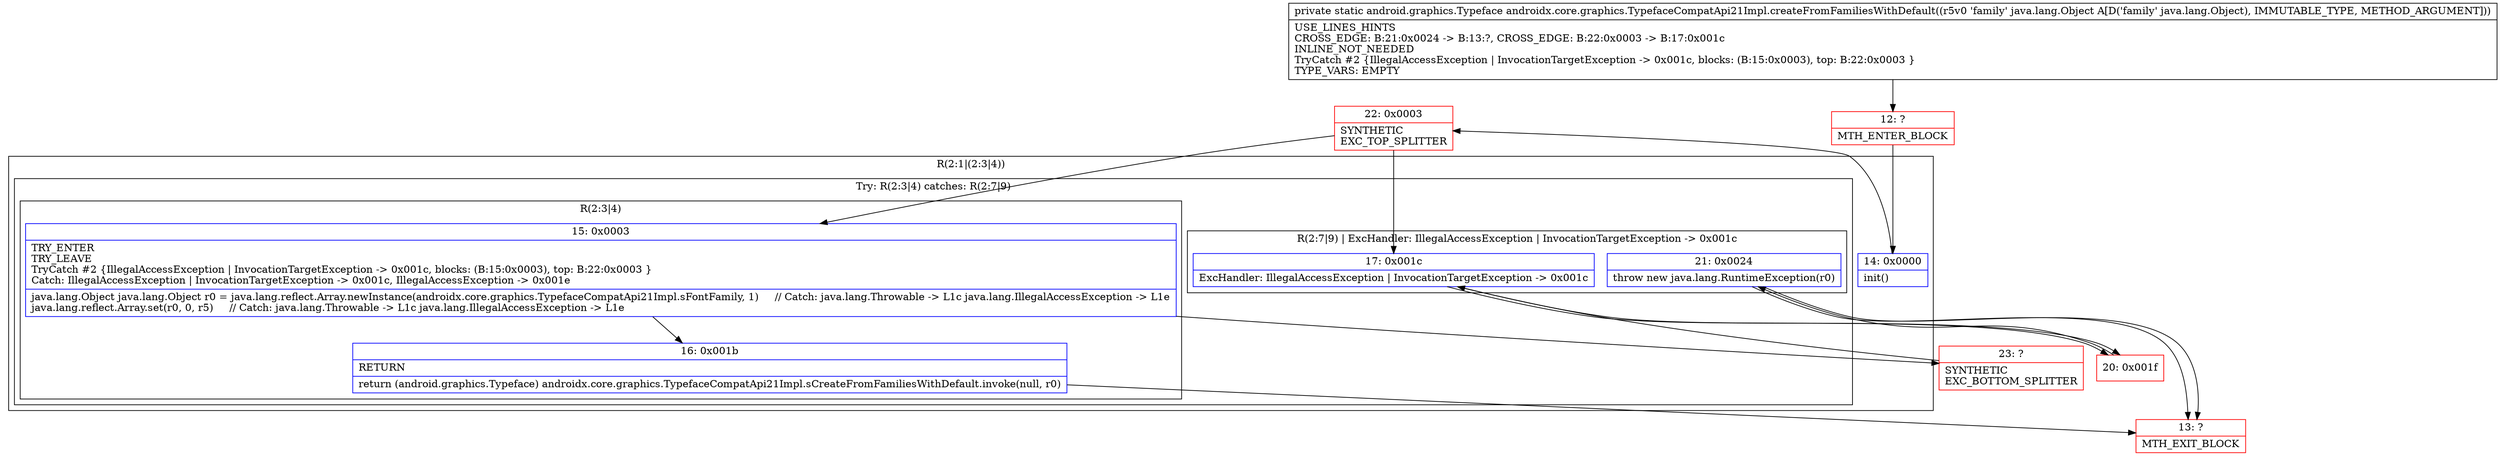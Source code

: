 digraph "CFG forandroidx.core.graphics.TypefaceCompatApi21Impl.createFromFamiliesWithDefault(Ljava\/lang\/Object;)Landroid\/graphics\/Typeface;" {
subgraph cluster_Region_688839303 {
label = "R(2:1|(2:3|4))";
node [shape=record,color=blue];
Node_14 [shape=record,label="{14\:\ 0x0000|init()\l}"];
subgraph cluster_TryCatchRegion_1909742038 {
label = "Try: R(2:3|4) catches: R(2:7|9)";
node [shape=record,color=blue];
subgraph cluster_Region_136461086 {
label = "R(2:3|4)";
node [shape=record,color=blue];
Node_15 [shape=record,label="{15\:\ 0x0003|TRY_ENTER\lTRY_LEAVE\lTryCatch #2 \{IllegalAccessException \| InvocationTargetException \-\> 0x001c, blocks: (B:15:0x0003), top: B:22:0x0003 \}\lCatch: IllegalAccessException \| InvocationTargetException \-\> 0x001c, IllegalAccessException \-\> 0x001e\l|java.lang.Object java.lang.Object r0 = java.lang.reflect.Array.newInstance(androidx.core.graphics.TypefaceCompatApi21Impl.sFontFamily, 1)     \/\/ Catch: java.lang.Throwable \-\> L1c java.lang.IllegalAccessException \-\> L1e\ljava.lang.reflect.Array.set(r0, 0, r5)     \/\/ Catch: java.lang.Throwable \-\> L1c java.lang.IllegalAccessException \-\> L1e\l}"];
Node_16 [shape=record,label="{16\:\ 0x001b|RETURN\l|return (android.graphics.Typeface) androidx.core.graphics.TypefaceCompatApi21Impl.sCreateFromFamiliesWithDefault.invoke(null, r0)\l}"];
}
subgraph cluster_Region_1149130301 {
label = "R(2:7|9) | ExcHandler: IllegalAccessException \| InvocationTargetException \-\> 0x001c\l";
node [shape=record,color=blue];
Node_17 [shape=record,label="{17\:\ 0x001c|ExcHandler: IllegalAccessException \| InvocationTargetException \-\> 0x001c\l}"];
Node_21 [shape=record,label="{21\:\ 0x0024|throw new java.lang.RuntimeException(r0)\l}"];
}
}
}
subgraph cluster_Region_1149130301 {
label = "R(2:7|9) | ExcHandler: IllegalAccessException \| InvocationTargetException \-\> 0x001c\l";
node [shape=record,color=blue];
Node_17 [shape=record,label="{17\:\ 0x001c|ExcHandler: IllegalAccessException \| InvocationTargetException \-\> 0x001c\l}"];
Node_21 [shape=record,label="{21\:\ 0x0024|throw new java.lang.RuntimeException(r0)\l}"];
}
Node_12 [shape=record,color=red,label="{12\:\ ?|MTH_ENTER_BLOCK\l}"];
Node_22 [shape=record,color=red,label="{22\:\ 0x0003|SYNTHETIC\lEXC_TOP_SPLITTER\l}"];
Node_13 [shape=record,color=red,label="{13\:\ ?|MTH_EXIT_BLOCK\l}"];
Node_23 [shape=record,color=red,label="{23\:\ ?|SYNTHETIC\lEXC_BOTTOM_SPLITTER\l}"];
Node_20 [shape=record,color=red,label="{20\:\ 0x001f}"];
MethodNode[shape=record,label="{private static android.graphics.Typeface androidx.core.graphics.TypefaceCompatApi21Impl.createFromFamiliesWithDefault((r5v0 'family' java.lang.Object A[D('family' java.lang.Object), IMMUTABLE_TYPE, METHOD_ARGUMENT]))  | USE_LINES_HINTS\lCROSS_EDGE: B:21:0x0024 \-\> B:13:?, CROSS_EDGE: B:22:0x0003 \-\> B:17:0x001c\lINLINE_NOT_NEEDED\lTryCatch #2 \{IllegalAccessException \| InvocationTargetException \-\> 0x001c, blocks: (B:15:0x0003), top: B:22:0x0003 \}\lTYPE_VARS: EMPTY\l}"];
MethodNode -> Node_12;Node_14 -> Node_22;
Node_15 -> Node_16;
Node_15 -> Node_23;
Node_16 -> Node_13;
Node_17 -> Node_20;
Node_21 -> Node_13;
Node_17 -> Node_20;
Node_21 -> Node_13;
Node_12 -> Node_14;
Node_22 -> Node_15;
Node_22 -> Node_17;
Node_23 -> Node_17;
Node_20 -> Node_21;
}

